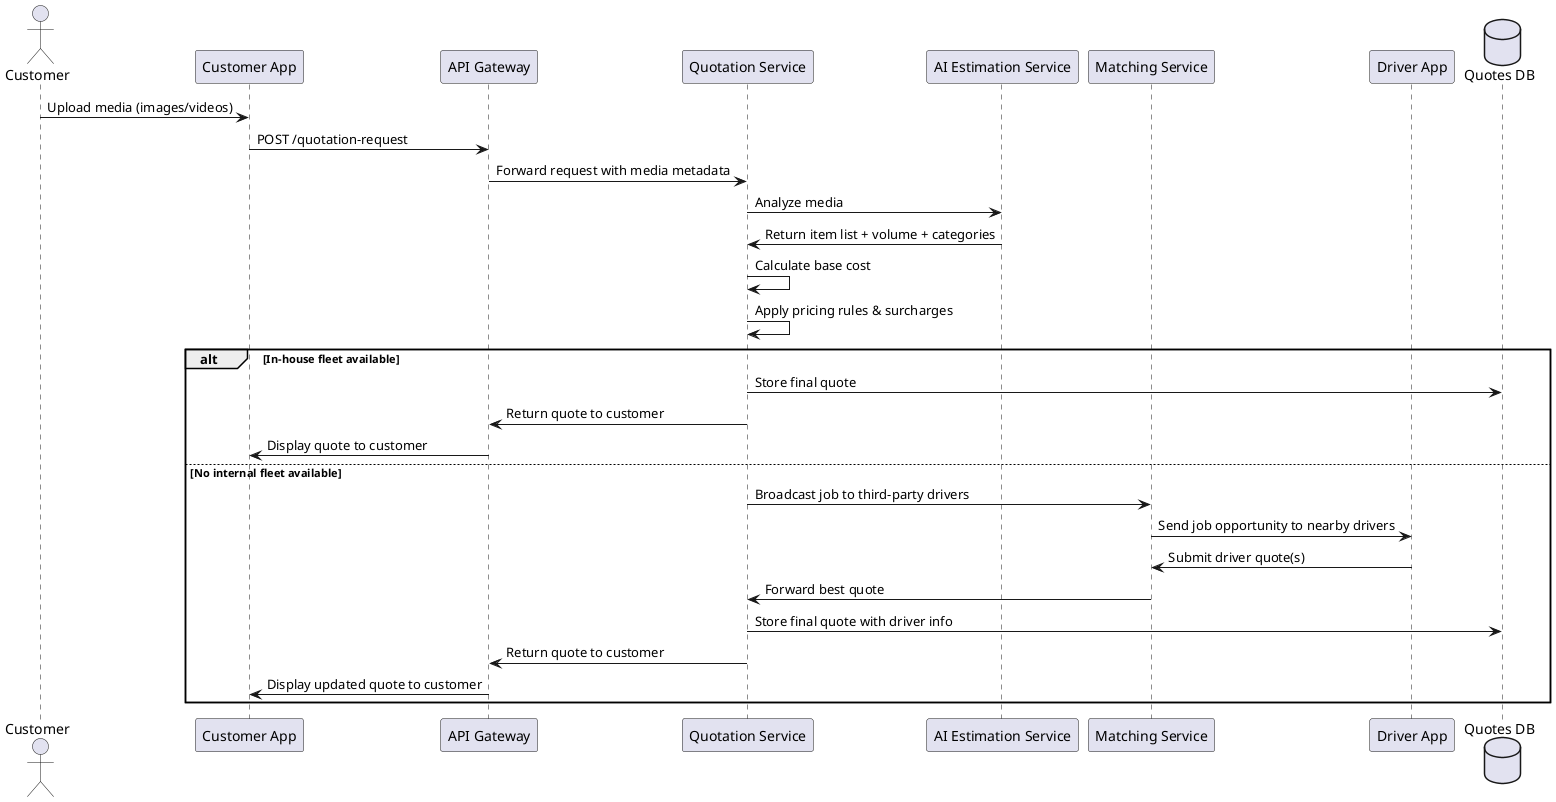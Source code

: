 @startuml Quotation_Service_Combined

actor Customer
participant "Customer App" as App
participant "API Gateway" as API
participant "Quotation Service" as Quote
participant "AI Estimation Service" as AI
participant "Matching Service" as Match
participant "Driver App" as DriverApp
database "Quotes DB" as DB

Customer -> App: Upload media (images/videos)
App -> API: POST /quotation-request
API -> Quote: Forward request with media metadata

Quote -> AI: Analyze media
AI -> Quote: Return item list + volume + categories

Quote -> Quote: Calculate base cost
Quote -> Quote: Apply pricing rules & surcharges

alt In-house fleet available
    Quote -> DB: Store final quote
    Quote -> API: Return quote to customer
    API -> App: Display quote to customer
else No internal fleet available
    Quote -> Match: Broadcast job to third-party drivers
    Match -> DriverApp: Send job opportunity to nearby drivers
    DriverApp -> Match: Submit driver quote(s)
    Match -> Quote: Forward best quote

    Quote -> DB: Store final quote with driver info
    Quote -> API: Return quote to customer
    API -> App: Display updated quote to customer
end

@enduml
